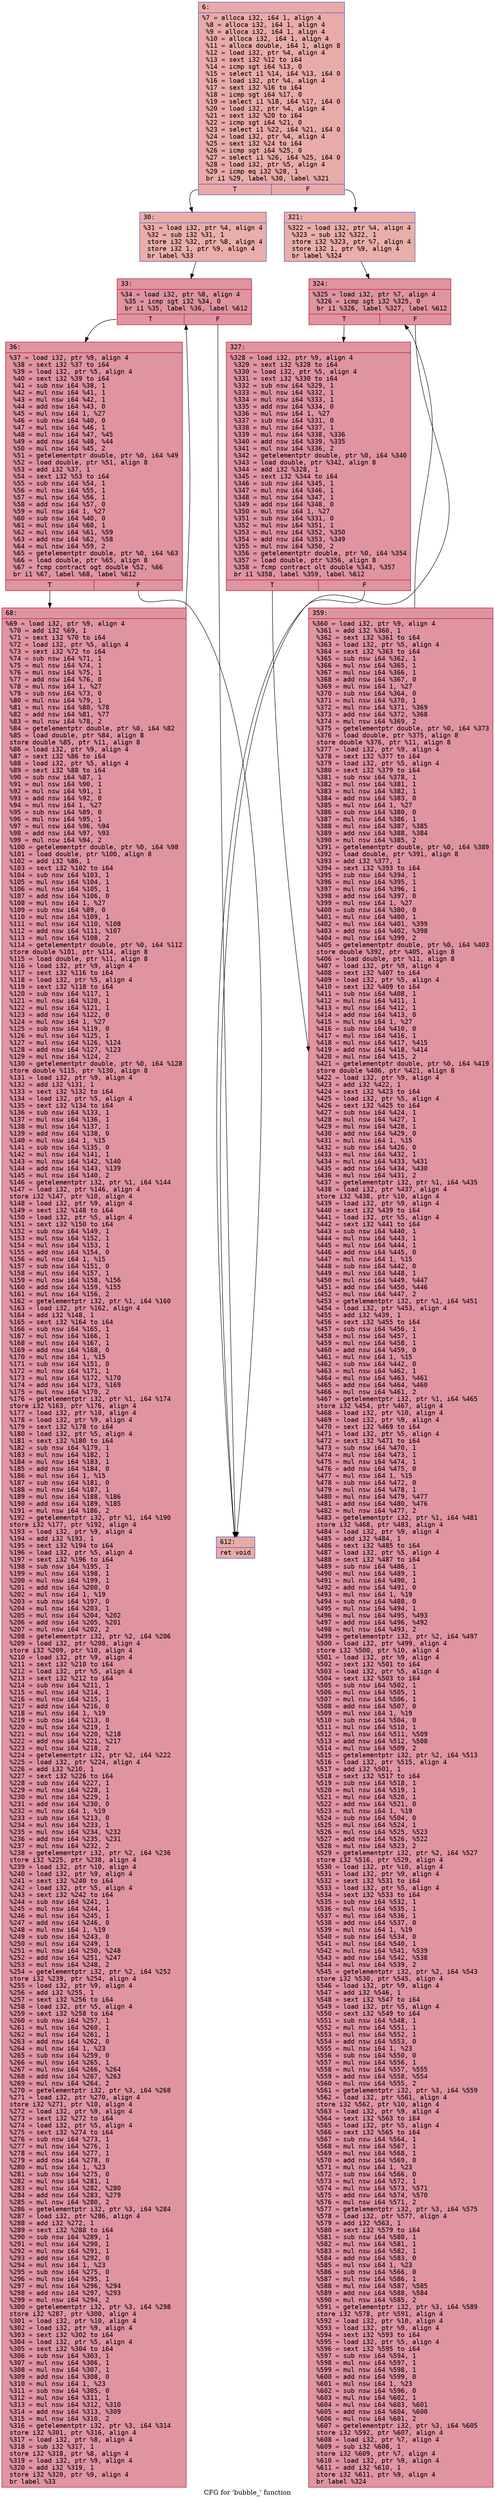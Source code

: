 digraph "CFG for 'bubble_' function" {
	label="CFG for 'bubble_' function";

	Node0x559626e2df50 [shape=record,color="#3d50c3ff", style=filled, fillcolor="#cc403a70" fontname="Courier",label="{6:\l|  %7 = alloca i32, i64 1, align 4\l  %8 = alloca i32, i64 1, align 4\l  %9 = alloca i32, i64 1, align 4\l  %10 = alloca i32, i64 1, align 4\l  %11 = alloca double, i64 1, align 8\l  %12 = load i32, ptr %4, align 4\l  %13 = sext i32 %12 to i64\l  %14 = icmp sgt i64 %13, 0\l  %15 = select i1 %14, i64 %13, i64 0\l  %16 = load i32, ptr %4, align 4\l  %17 = sext i32 %16 to i64\l  %18 = icmp sgt i64 %17, 0\l  %19 = select i1 %18, i64 %17, i64 0\l  %20 = load i32, ptr %4, align 4\l  %21 = sext i32 %20 to i64\l  %22 = icmp sgt i64 %21, 0\l  %23 = select i1 %22, i64 %21, i64 0\l  %24 = load i32, ptr %4, align 4\l  %25 = sext i32 %24 to i64\l  %26 = icmp sgt i64 %25, 0\l  %27 = select i1 %26, i64 %25, i64 0\l  %28 = load i32, ptr %5, align 4\l  %29 = icmp eq i32 %28, 1\l  br i1 %29, label %30, label %321\l|{<s0>T|<s1>F}}"];
	Node0x559626e2df50:s0 -> Node0x559626e2ed50[tooltip="6 -> 30\nProbability 50.00%" ];
	Node0x559626e2df50:s1 -> Node0x559626e2eda0[tooltip="6 -> 321\nProbability 50.00%" ];
	Node0x559626e2ed50 [shape=record,color="#3d50c3ff", style=filled, fillcolor="#d0473d70" fontname="Courier",label="{30:\l|  %31 = load i32, ptr %4, align 4\l  %32 = sub i32 %31, 1\l  store i32 %32, ptr %8, align 4\l  store i32 1, ptr %9, align 4\l  br label %33\l}"];
	Node0x559626e2ed50 -> Node0x559626e2f0f0[tooltip="30 -> 33\nProbability 100.00%" ];
	Node0x559626e2f0f0 [shape=record,color="#b70d28ff", style=filled, fillcolor="#b70d2870" fontname="Courier",label="{33:\l|  %34 = load i32, ptr %8, align 4\l  %35 = icmp sgt i32 %34, 0\l  br i1 %35, label %36, label %612\l|{<s0>T|<s1>F}}"];
	Node0x559626e2f0f0:s0 -> Node0x559626e2f2c0[tooltip="33 -> 36\nProbability 96.88%" ];
	Node0x559626e2f0f0:s1 -> Node0x559626e2f310[tooltip="33 -> 612\nProbability 3.12%" ];
	Node0x559626e2f2c0 [shape=record,color="#b70d28ff", style=filled, fillcolor="#b70d2870" fontname="Courier",label="{36:\l|  %37 = load i32, ptr %9, align 4\l  %38 = sext i32 %37 to i64\l  %39 = load i32, ptr %5, align 4\l  %40 = sext i32 %39 to i64\l  %41 = sub nsw i64 %38, 1\l  %42 = mul nsw i64 %41, 1\l  %43 = mul nsw i64 %42, 1\l  %44 = add nsw i64 %43, 0\l  %45 = mul nsw i64 1, %27\l  %46 = sub nsw i64 %40, 0\l  %47 = mul nsw i64 %46, 1\l  %48 = mul nsw i64 %47, %45\l  %49 = add nsw i64 %48, %44\l  %50 = mul nsw i64 %45, 2\l  %51 = getelementptr double, ptr %0, i64 %49\l  %52 = load double, ptr %51, align 8\l  %53 = add i32 %37, 1\l  %54 = sext i32 %53 to i64\l  %55 = sub nsw i64 %54, 1\l  %56 = mul nsw i64 %55, 1\l  %57 = mul nsw i64 %56, 1\l  %58 = add nsw i64 %57, 0\l  %59 = mul nsw i64 1, %27\l  %60 = sub nsw i64 %40, 0\l  %61 = mul nsw i64 %60, 1\l  %62 = mul nsw i64 %61, %59\l  %63 = add nsw i64 %62, %58\l  %64 = mul nsw i64 %59, 2\l  %65 = getelementptr double, ptr %0, i64 %63\l  %66 = load double, ptr %65, align 8\l  %67 = fcmp contract ogt double %52, %66\l  br i1 %67, label %68, label %612\l|{<s0>T|<s1>F}}"];
	Node0x559626e2f2c0:s0 -> Node0x559626e30d10[tooltip="36 -> 68\nProbability 96.88%" ];
	Node0x559626e2f2c0:s1 -> Node0x559626e2f310[tooltip="36 -> 612\nProbability 3.12%" ];
	Node0x559626e30d10 [shape=record,color="#b70d28ff", style=filled, fillcolor="#b70d2870" fontname="Courier",label="{68:\l|  %69 = load i32, ptr %9, align 4\l  %70 = add i32 %69, 1\l  %71 = sext i32 %70 to i64\l  %72 = load i32, ptr %5, align 4\l  %73 = sext i32 %72 to i64\l  %74 = sub nsw i64 %71, 1\l  %75 = mul nsw i64 %74, 1\l  %76 = mul nsw i64 %75, 1\l  %77 = add nsw i64 %76, 0\l  %78 = mul nsw i64 1, %27\l  %79 = sub nsw i64 %73, 0\l  %80 = mul nsw i64 %79, 1\l  %81 = mul nsw i64 %80, %78\l  %82 = add nsw i64 %81, %77\l  %83 = mul nsw i64 %78, 2\l  %84 = getelementptr double, ptr %0, i64 %82\l  %85 = load double, ptr %84, align 8\l  store double %85, ptr %11, align 8\l  %86 = load i32, ptr %9, align 4\l  %87 = sext i32 %86 to i64\l  %88 = load i32, ptr %5, align 4\l  %89 = sext i32 %88 to i64\l  %90 = sub nsw i64 %87, 1\l  %91 = mul nsw i64 %90, 1\l  %92 = mul nsw i64 %91, 1\l  %93 = add nsw i64 %92, 0\l  %94 = mul nsw i64 1, %27\l  %95 = sub nsw i64 %89, 0\l  %96 = mul nsw i64 %95, 1\l  %97 = mul nsw i64 %96, %94\l  %98 = add nsw i64 %97, %93\l  %99 = mul nsw i64 %94, 2\l  %100 = getelementptr double, ptr %0, i64 %98\l  %101 = load double, ptr %100, align 8\l  %102 = add i32 %86, 1\l  %103 = sext i32 %102 to i64\l  %104 = sub nsw i64 %103, 1\l  %105 = mul nsw i64 %104, 1\l  %106 = mul nsw i64 %105, 1\l  %107 = add nsw i64 %106, 0\l  %108 = mul nsw i64 1, %27\l  %109 = sub nsw i64 %89, 0\l  %110 = mul nsw i64 %109, 1\l  %111 = mul nsw i64 %110, %108\l  %112 = add nsw i64 %111, %107\l  %113 = mul nsw i64 %108, 2\l  %114 = getelementptr double, ptr %0, i64 %112\l  store double %101, ptr %114, align 8\l  %115 = load double, ptr %11, align 8\l  %116 = load i32, ptr %9, align 4\l  %117 = sext i32 %116 to i64\l  %118 = load i32, ptr %5, align 4\l  %119 = sext i32 %118 to i64\l  %120 = sub nsw i64 %117, 1\l  %121 = mul nsw i64 %120, 1\l  %122 = mul nsw i64 %121, 1\l  %123 = add nsw i64 %122, 0\l  %124 = mul nsw i64 1, %27\l  %125 = sub nsw i64 %119, 0\l  %126 = mul nsw i64 %125, 1\l  %127 = mul nsw i64 %126, %124\l  %128 = add nsw i64 %127, %123\l  %129 = mul nsw i64 %124, 2\l  %130 = getelementptr double, ptr %0, i64 %128\l  store double %115, ptr %130, align 8\l  %131 = load i32, ptr %9, align 4\l  %132 = add i32 %131, 1\l  %133 = sext i32 %132 to i64\l  %134 = load i32, ptr %5, align 4\l  %135 = sext i32 %134 to i64\l  %136 = sub nsw i64 %133, 1\l  %137 = mul nsw i64 %136, 1\l  %138 = mul nsw i64 %137, 1\l  %139 = add nsw i64 %138, 0\l  %140 = mul nsw i64 1, %15\l  %141 = sub nsw i64 %135, 0\l  %142 = mul nsw i64 %141, 1\l  %143 = mul nsw i64 %142, %140\l  %144 = add nsw i64 %143, %139\l  %145 = mul nsw i64 %140, 2\l  %146 = getelementptr i32, ptr %1, i64 %144\l  %147 = load i32, ptr %146, align 4\l  store i32 %147, ptr %10, align 4\l  %148 = load i32, ptr %9, align 4\l  %149 = sext i32 %148 to i64\l  %150 = load i32, ptr %5, align 4\l  %151 = sext i32 %150 to i64\l  %152 = sub nsw i64 %149, 1\l  %153 = mul nsw i64 %152, 1\l  %154 = mul nsw i64 %153, 1\l  %155 = add nsw i64 %154, 0\l  %156 = mul nsw i64 1, %15\l  %157 = sub nsw i64 %151, 0\l  %158 = mul nsw i64 %157, 1\l  %159 = mul nsw i64 %158, %156\l  %160 = add nsw i64 %159, %155\l  %161 = mul nsw i64 %156, 2\l  %162 = getelementptr i32, ptr %1, i64 %160\l  %163 = load i32, ptr %162, align 4\l  %164 = add i32 %148, 1\l  %165 = sext i32 %164 to i64\l  %166 = sub nsw i64 %165, 1\l  %167 = mul nsw i64 %166, 1\l  %168 = mul nsw i64 %167, 1\l  %169 = add nsw i64 %168, 0\l  %170 = mul nsw i64 1, %15\l  %171 = sub nsw i64 %151, 0\l  %172 = mul nsw i64 %171, 1\l  %173 = mul nsw i64 %172, %170\l  %174 = add nsw i64 %173, %169\l  %175 = mul nsw i64 %170, 2\l  %176 = getelementptr i32, ptr %1, i64 %174\l  store i32 %163, ptr %176, align 4\l  %177 = load i32, ptr %10, align 4\l  %178 = load i32, ptr %9, align 4\l  %179 = sext i32 %178 to i64\l  %180 = load i32, ptr %5, align 4\l  %181 = sext i32 %180 to i64\l  %182 = sub nsw i64 %179, 1\l  %183 = mul nsw i64 %182, 1\l  %184 = mul nsw i64 %183, 1\l  %185 = add nsw i64 %184, 0\l  %186 = mul nsw i64 1, %15\l  %187 = sub nsw i64 %181, 0\l  %188 = mul nsw i64 %187, 1\l  %189 = mul nsw i64 %188, %186\l  %190 = add nsw i64 %189, %185\l  %191 = mul nsw i64 %186, 2\l  %192 = getelementptr i32, ptr %1, i64 %190\l  store i32 %177, ptr %192, align 4\l  %193 = load i32, ptr %9, align 4\l  %194 = add i32 %193, 1\l  %195 = sext i32 %194 to i64\l  %196 = load i32, ptr %5, align 4\l  %197 = sext i32 %196 to i64\l  %198 = sub nsw i64 %195, 1\l  %199 = mul nsw i64 %198, 1\l  %200 = mul nsw i64 %199, 1\l  %201 = add nsw i64 %200, 0\l  %202 = mul nsw i64 1, %19\l  %203 = sub nsw i64 %197, 0\l  %204 = mul nsw i64 %203, 1\l  %205 = mul nsw i64 %204, %202\l  %206 = add nsw i64 %205, %201\l  %207 = mul nsw i64 %202, 2\l  %208 = getelementptr i32, ptr %2, i64 %206\l  %209 = load i32, ptr %208, align 4\l  store i32 %209, ptr %10, align 4\l  %210 = load i32, ptr %9, align 4\l  %211 = sext i32 %210 to i64\l  %212 = load i32, ptr %5, align 4\l  %213 = sext i32 %212 to i64\l  %214 = sub nsw i64 %211, 1\l  %215 = mul nsw i64 %214, 1\l  %216 = mul nsw i64 %215, 1\l  %217 = add nsw i64 %216, 0\l  %218 = mul nsw i64 1, %19\l  %219 = sub nsw i64 %213, 0\l  %220 = mul nsw i64 %219, 1\l  %221 = mul nsw i64 %220, %218\l  %222 = add nsw i64 %221, %217\l  %223 = mul nsw i64 %218, 2\l  %224 = getelementptr i32, ptr %2, i64 %222\l  %225 = load i32, ptr %224, align 4\l  %226 = add i32 %210, 1\l  %227 = sext i32 %226 to i64\l  %228 = sub nsw i64 %227, 1\l  %229 = mul nsw i64 %228, 1\l  %230 = mul nsw i64 %229, 1\l  %231 = add nsw i64 %230, 0\l  %232 = mul nsw i64 1, %19\l  %233 = sub nsw i64 %213, 0\l  %234 = mul nsw i64 %233, 1\l  %235 = mul nsw i64 %234, %232\l  %236 = add nsw i64 %235, %231\l  %237 = mul nsw i64 %232, 2\l  %238 = getelementptr i32, ptr %2, i64 %236\l  store i32 %225, ptr %238, align 4\l  %239 = load i32, ptr %10, align 4\l  %240 = load i32, ptr %9, align 4\l  %241 = sext i32 %240 to i64\l  %242 = load i32, ptr %5, align 4\l  %243 = sext i32 %242 to i64\l  %244 = sub nsw i64 %241, 1\l  %245 = mul nsw i64 %244, 1\l  %246 = mul nsw i64 %245, 1\l  %247 = add nsw i64 %246, 0\l  %248 = mul nsw i64 1, %19\l  %249 = sub nsw i64 %243, 0\l  %250 = mul nsw i64 %249, 1\l  %251 = mul nsw i64 %250, %248\l  %252 = add nsw i64 %251, %247\l  %253 = mul nsw i64 %248, 2\l  %254 = getelementptr i32, ptr %2, i64 %252\l  store i32 %239, ptr %254, align 4\l  %255 = load i32, ptr %9, align 4\l  %256 = add i32 %255, 1\l  %257 = sext i32 %256 to i64\l  %258 = load i32, ptr %5, align 4\l  %259 = sext i32 %258 to i64\l  %260 = sub nsw i64 %257, 1\l  %261 = mul nsw i64 %260, 1\l  %262 = mul nsw i64 %261, 1\l  %263 = add nsw i64 %262, 0\l  %264 = mul nsw i64 1, %23\l  %265 = sub nsw i64 %259, 0\l  %266 = mul nsw i64 %265, 1\l  %267 = mul nsw i64 %266, %264\l  %268 = add nsw i64 %267, %263\l  %269 = mul nsw i64 %264, 2\l  %270 = getelementptr i32, ptr %3, i64 %268\l  %271 = load i32, ptr %270, align 4\l  store i32 %271, ptr %10, align 4\l  %272 = load i32, ptr %9, align 4\l  %273 = sext i32 %272 to i64\l  %274 = load i32, ptr %5, align 4\l  %275 = sext i32 %274 to i64\l  %276 = sub nsw i64 %273, 1\l  %277 = mul nsw i64 %276, 1\l  %278 = mul nsw i64 %277, 1\l  %279 = add nsw i64 %278, 0\l  %280 = mul nsw i64 1, %23\l  %281 = sub nsw i64 %275, 0\l  %282 = mul nsw i64 %281, 1\l  %283 = mul nsw i64 %282, %280\l  %284 = add nsw i64 %283, %279\l  %285 = mul nsw i64 %280, 2\l  %286 = getelementptr i32, ptr %3, i64 %284\l  %287 = load i32, ptr %286, align 4\l  %288 = add i32 %272, 1\l  %289 = sext i32 %288 to i64\l  %290 = sub nsw i64 %289, 1\l  %291 = mul nsw i64 %290, 1\l  %292 = mul nsw i64 %291, 1\l  %293 = add nsw i64 %292, 0\l  %294 = mul nsw i64 1, %23\l  %295 = sub nsw i64 %275, 0\l  %296 = mul nsw i64 %295, 1\l  %297 = mul nsw i64 %296, %294\l  %298 = add nsw i64 %297, %293\l  %299 = mul nsw i64 %294, 2\l  %300 = getelementptr i32, ptr %3, i64 %298\l  store i32 %287, ptr %300, align 4\l  %301 = load i32, ptr %10, align 4\l  %302 = load i32, ptr %9, align 4\l  %303 = sext i32 %302 to i64\l  %304 = load i32, ptr %5, align 4\l  %305 = sext i32 %304 to i64\l  %306 = sub nsw i64 %303, 1\l  %307 = mul nsw i64 %306, 1\l  %308 = mul nsw i64 %307, 1\l  %309 = add nsw i64 %308, 0\l  %310 = mul nsw i64 1, %23\l  %311 = sub nsw i64 %305, 0\l  %312 = mul nsw i64 %311, 1\l  %313 = mul nsw i64 %312, %310\l  %314 = add nsw i64 %313, %309\l  %315 = mul nsw i64 %310, 2\l  %316 = getelementptr i32, ptr %3, i64 %314\l  store i32 %301, ptr %316, align 4\l  %317 = load i32, ptr %8, align 4\l  %318 = sub i32 %317, 1\l  store i32 %318, ptr %8, align 4\l  %319 = load i32, ptr %9, align 4\l  %320 = add i32 %319, 1\l  store i32 %320, ptr %9, align 4\l  br label %33\l}"];
	Node0x559626e30d10 -> Node0x559626e2f0f0[tooltip="68 -> 33\nProbability 100.00%" ];
	Node0x559626e2eda0 [shape=record,color="#3d50c3ff", style=filled, fillcolor="#d0473d70" fontname="Courier",label="{321:\l|  %322 = load i32, ptr %4, align 4\l  %323 = sub i32 %322, 1\l  store i32 %323, ptr %7, align 4\l  store i32 1, ptr %9, align 4\l  br label %324\l}"];
	Node0x559626e2eda0 -> Node0x559626e301a0[tooltip="321 -> 324\nProbability 100.00%" ];
	Node0x559626e301a0 [shape=record,color="#b70d28ff", style=filled, fillcolor="#b70d2870" fontname="Courier",label="{324:\l|  %325 = load i32, ptr %7, align 4\l  %326 = icmp sgt i32 %325, 0\l  br i1 %326, label %327, label %612\l|{<s0>T|<s1>F}}"];
	Node0x559626e301a0:s0 -> Node0x559626e32ce0[tooltip="324 -> 327\nProbability 96.88%" ];
	Node0x559626e301a0:s1 -> Node0x559626e2f310[tooltip="324 -> 612\nProbability 3.12%" ];
	Node0x559626e32ce0 [shape=record,color="#b70d28ff", style=filled, fillcolor="#b70d2870" fontname="Courier",label="{327:\l|  %328 = load i32, ptr %9, align 4\l  %329 = sext i32 %328 to i64\l  %330 = load i32, ptr %5, align 4\l  %331 = sext i32 %330 to i64\l  %332 = sub nsw i64 %329, 1\l  %333 = mul nsw i64 %332, 1\l  %334 = mul nsw i64 %333, 1\l  %335 = add nsw i64 %334, 0\l  %336 = mul nsw i64 1, %27\l  %337 = sub nsw i64 %331, 0\l  %338 = mul nsw i64 %337, 1\l  %339 = mul nsw i64 %338, %336\l  %340 = add nsw i64 %339, %335\l  %341 = mul nsw i64 %336, 2\l  %342 = getelementptr double, ptr %0, i64 %340\l  %343 = load double, ptr %342, align 8\l  %344 = add i32 %328, 1\l  %345 = sext i32 %344 to i64\l  %346 = sub nsw i64 %345, 1\l  %347 = mul nsw i64 %346, 1\l  %348 = mul nsw i64 %347, 1\l  %349 = add nsw i64 %348, 0\l  %350 = mul nsw i64 1, %27\l  %351 = sub nsw i64 %331, 0\l  %352 = mul nsw i64 %351, 1\l  %353 = mul nsw i64 %352, %350\l  %354 = add nsw i64 %353, %349\l  %355 = mul nsw i64 %350, 2\l  %356 = getelementptr double, ptr %0, i64 %354\l  %357 = load double, ptr %356, align 8\l  %358 = fcmp contract olt double %343, %357\l  br i1 %358, label %359, label %612\l|{<s0>T|<s1>F}}"];
	Node0x559626e32ce0:s0 -> Node0x559626e3ce30[tooltip="327 -> 359\nProbability 96.88%" ];
	Node0x559626e32ce0:s1 -> Node0x559626e2f310[tooltip="327 -> 612\nProbability 3.12%" ];
	Node0x559626e3ce30 [shape=record,color="#b70d28ff", style=filled, fillcolor="#b70d2870" fontname="Courier",label="{359:\l|  %360 = load i32, ptr %9, align 4\l  %361 = add i32 %360, 1\l  %362 = sext i32 %361 to i64\l  %363 = load i32, ptr %5, align 4\l  %364 = sext i32 %363 to i64\l  %365 = sub nsw i64 %362, 1\l  %366 = mul nsw i64 %365, 1\l  %367 = mul nsw i64 %366, 1\l  %368 = add nsw i64 %367, 0\l  %369 = mul nsw i64 1, %27\l  %370 = sub nsw i64 %364, 0\l  %371 = mul nsw i64 %370, 1\l  %372 = mul nsw i64 %371, %369\l  %373 = add nsw i64 %372, %368\l  %374 = mul nsw i64 %369, 2\l  %375 = getelementptr double, ptr %0, i64 %373\l  %376 = load double, ptr %375, align 8\l  store double %376, ptr %11, align 8\l  %377 = load i32, ptr %9, align 4\l  %378 = sext i32 %377 to i64\l  %379 = load i32, ptr %5, align 4\l  %380 = sext i32 %379 to i64\l  %381 = sub nsw i64 %378, 1\l  %382 = mul nsw i64 %381, 1\l  %383 = mul nsw i64 %382, 1\l  %384 = add nsw i64 %383, 0\l  %385 = mul nsw i64 1, %27\l  %386 = sub nsw i64 %380, 0\l  %387 = mul nsw i64 %386, 1\l  %388 = mul nsw i64 %387, %385\l  %389 = add nsw i64 %388, %384\l  %390 = mul nsw i64 %385, 2\l  %391 = getelementptr double, ptr %0, i64 %389\l  %392 = load double, ptr %391, align 8\l  %393 = add i32 %377, 1\l  %394 = sext i32 %393 to i64\l  %395 = sub nsw i64 %394, 1\l  %396 = mul nsw i64 %395, 1\l  %397 = mul nsw i64 %396, 1\l  %398 = add nsw i64 %397, 0\l  %399 = mul nsw i64 1, %27\l  %400 = sub nsw i64 %380, 0\l  %401 = mul nsw i64 %400, 1\l  %402 = mul nsw i64 %401, %399\l  %403 = add nsw i64 %402, %398\l  %404 = mul nsw i64 %399, 2\l  %405 = getelementptr double, ptr %0, i64 %403\l  store double %392, ptr %405, align 8\l  %406 = load double, ptr %11, align 8\l  %407 = load i32, ptr %9, align 4\l  %408 = sext i32 %407 to i64\l  %409 = load i32, ptr %5, align 4\l  %410 = sext i32 %409 to i64\l  %411 = sub nsw i64 %408, 1\l  %412 = mul nsw i64 %411, 1\l  %413 = mul nsw i64 %412, 1\l  %414 = add nsw i64 %413, 0\l  %415 = mul nsw i64 1, %27\l  %416 = sub nsw i64 %410, 0\l  %417 = mul nsw i64 %416, 1\l  %418 = mul nsw i64 %417, %415\l  %419 = add nsw i64 %418, %414\l  %420 = mul nsw i64 %415, 2\l  %421 = getelementptr double, ptr %0, i64 %419\l  store double %406, ptr %421, align 8\l  %422 = load i32, ptr %9, align 4\l  %423 = add i32 %422, 1\l  %424 = sext i32 %423 to i64\l  %425 = load i32, ptr %5, align 4\l  %426 = sext i32 %425 to i64\l  %427 = sub nsw i64 %424, 1\l  %428 = mul nsw i64 %427, 1\l  %429 = mul nsw i64 %428, 1\l  %430 = add nsw i64 %429, 0\l  %431 = mul nsw i64 1, %15\l  %432 = sub nsw i64 %426, 0\l  %433 = mul nsw i64 %432, 1\l  %434 = mul nsw i64 %433, %431\l  %435 = add nsw i64 %434, %430\l  %436 = mul nsw i64 %431, 2\l  %437 = getelementptr i32, ptr %1, i64 %435\l  %438 = load i32, ptr %437, align 4\l  store i32 %438, ptr %10, align 4\l  %439 = load i32, ptr %9, align 4\l  %440 = sext i32 %439 to i64\l  %441 = load i32, ptr %5, align 4\l  %442 = sext i32 %441 to i64\l  %443 = sub nsw i64 %440, 1\l  %444 = mul nsw i64 %443, 1\l  %445 = mul nsw i64 %444, 1\l  %446 = add nsw i64 %445, 0\l  %447 = mul nsw i64 1, %15\l  %448 = sub nsw i64 %442, 0\l  %449 = mul nsw i64 %448, 1\l  %450 = mul nsw i64 %449, %447\l  %451 = add nsw i64 %450, %446\l  %452 = mul nsw i64 %447, 2\l  %453 = getelementptr i32, ptr %1, i64 %451\l  %454 = load i32, ptr %453, align 4\l  %455 = add i32 %439, 1\l  %456 = sext i32 %455 to i64\l  %457 = sub nsw i64 %456, 1\l  %458 = mul nsw i64 %457, 1\l  %459 = mul nsw i64 %458, 1\l  %460 = add nsw i64 %459, 0\l  %461 = mul nsw i64 1, %15\l  %462 = sub nsw i64 %442, 0\l  %463 = mul nsw i64 %462, 1\l  %464 = mul nsw i64 %463, %461\l  %465 = add nsw i64 %464, %460\l  %466 = mul nsw i64 %461, 2\l  %467 = getelementptr i32, ptr %1, i64 %465\l  store i32 %454, ptr %467, align 4\l  %468 = load i32, ptr %10, align 4\l  %469 = load i32, ptr %9, align 4\l  %470 = sext i32 %469 to i64\l  %471 = load i32, ptr %5, align 4\l  %472 = sext i32 %471 to i64\l  %473 = sub nsw i64 %470, 1\l  %474 = mul nsw i64 %473, 1\l  %475 = mul nsw i64 %474, 1\l  %476 = add nsw i64 %475, 0\l  %477 = mul nsw i64 1, %15\l  %478 = sub nsw i64 %472, 0\l  %479 = mul nsw i64 %478, 1\l  %480 = mul nsw i64 %479, %477\l  %481 = add nsw i64 %480, %476\l  %482 = mul nsw i64 %477, 2\l  %483 = getelementptr i32, ptr %1, i64 %481\l  store i32 %468, ptr %483, align 4\l  %484 = load i32, ptr %9, align 4\l  %485 = add i32 %484, 1\l  %486 = sext i32 %485 to i64\l  %487 = load i32, ptr %5, align 4\l  %488 = sext i32 %487 to i64\l  %489 = sub nsw i64 %486, 1\l  %490 = mul nsw i64 %489, 1\l  %491 = mul nsw i64 %490, 1\l  %492 = add nsw i64 %491, 0\l  %493 = mul nsw i64 1, %19\l  %494 = sub nsw i64 %488, 0\l  %495 = mul nsw i64 %494, 1\l  %496 = mul nsw i64 %495, %493\l  %497 = add nsw i64 %496, %492\l  %498 = mul nsw i64 %493, 2\l  %499 = getelementptr i32, ptr %2, i64 %497\l  %500 = load i32, ptr %499, align 4\l  store i32 %500, ptr %10, align 4\l  %501 = load i32, ptr %9, align 4\l  %502 = sext i32 %501 to i64\l  %503 = load i32, ptr %5, align 4\l  %504 = sext i32 %503 to i64\l  %505 = sub nsw i64 %502, 1\l  %506 = mul nsw i64 %505, 1\l  %507 = mul nsw i64 %506, 1\l  %508 = add nsw i64 %507, 0\l  %509 = mul nsw i64 1, %19\l  %510 = sub nsw i64 %504, 0\l  %511 = mul nsw i64 %510, 1\l  %512 = mul nsw i64 %511, %509\l  %513 = add nsw i64 %512, %508\l  %514 = mul nsw i64 %509, 2\l  %515 = getelementptr i32, ptr %2, i64 %513\l  %516 = load i32, ptr %515, align 4\l  %517 = add i32 %501, 1\l  %518 = sext i32 %517 to i64\l  %519 = sub nsw i64 %518, 1\l  %520 = mul nsw i64 %519, 1\l  %521 = mul nsw i64 %520, 1\l  %522 = add nsw i64 %521, 0\l  %523 = mul nsw i64 1, %19\l  %524 = sub nsw i64 %504, 0\l  %525 = mul nsw i64 %524, 1\l  %526 = mul nsw i64 %525, %523\l  %527 = add nsw i64 %526, %522\l  %528 = mul nsw i64 %523, 2\l  %529 = getelementptr i32, ptr %2, i64 %527\l  store i32 %516, ptr %529, align 4\l  %530 = load i32, ptr %10, align 4\l  %531 = load i32, ptr %9, align 4\l  %532 = sext i32 %531 to i64\l  %533 = load i32, ptr %5, align 4\l  %534 = sext i32 %533 to i64\l  %535 = sub nsw i64 %532, 1\l  %536 = mul nsw i64 %535, 1\l  %537 = mul nsw i64 %536, 1\l  %538 = add nsw i64 %537, 0\l  %539 = mul nsw i64 1, %19\l  %540 = sub nsw i64 %534, 0\l  %541 = mul nsw i64 %540, 1\l  %542 = mul nsw i64 %541, %539\l  %543 = add nsw i64 %542, %538\l  %544 = mul nsw i64 %539, 2\l  %545 = getelementptr i32, ptr %2, i64 %543\l  store i32 %530, ptr %545, align 4\l  %546 = load i32, ptr %9, align 4\l  %547 = add i32 %546, 1\l  %548 = sext i32 %547 to i64\l  %549 = load i32, ptr %5, align 4\l  %550 = sext i32 %549 to i64\l  %551 = sub nsw i64 %548, 1\l  %552 = mul nsw i64 %551, 1\l  %553 = mul nsw i64 %552, 1\l  %554 = add nsw i64 %553, 0\l  %555 = mul nsw i64 1, %23\l  %556 = sub nsw i64 %550, 0\l  %557 = mul nsw i64 %556, 1\l  %558 = mul nsw i64 %557, %555\l  %559 = add nsw i64 %558, %554\l  %560 = mul nsw i64 %555, 2\l  %561 = getelementptr i32, ptr %3, i64 %559\l  %562 = load i32, ptr %561, align 4\l  store i32 %562, ptr %10, align 4\l  %563 = load i32, ptr %9, align 4\l  %564 = sext i32 %563 to i64\l  %565 = load i32, ptr %5, align 4\l  %566 = sext i32 %565 to i64\l  %567 = sub nsw i64 %564, 1\l  %568 = mul nsw i64 %567, 1\l  %569 = mul nsw i64 %568, 1\l  %570 = add nsw i64 %569, 0\l  %571 = mul nsw i64 1, %23\l  %572 = sub nsw i64 %566, 0\l  %573 = mul nsw i64 %572, 1\l  %574 = mul nsw i64 %573, %571\l  %575 = add nsw i64 %574, %570\l  %576 = mul nsw i64 %571, 2\l  %577 = getelementptr i32, ptr %3, i64 %575\l  %578 = load i32, ptr %577, align 4\l  %579 = add i32 %563, 1\l  %580 = sext i32 %579 to i64\l  %581 = sub nsw i64 %580, 1\l  %582 = mul nsw i64 %581, 1\l  %583 = mul nsw i64 %582, 1\l  %584 = add nsw i64 %583, 0\l  %585 = mul nsw i64 1, %23\l  %586 = sub nsw i64 %566, 0\l  %587 = mul nsw i64 %586, 1\l  %588 = mul nsw i64 %587, %585\l  %589 = add nsw i64 %588, %584\l  %590 = mul nsw i64 %585, 2\l  %591 = getelementptr i32, ptr %3, i64 %589\l  store i32 %578, ptr %591, align 4\l  %592 = load i32, ptr %10, align 4\l  %593 = load i32, ptr %9, align 4\l  %594 = sext i32 %593 to i64\l  %595 = load i32, ptr %5, align 4\l  %596 = sext i32 %595 to i64\l  %597 = sub nsw i64 %594, 1\l  %598 = mul nsw i64 %597, 1\l  %599 = mul nsw i64 %598, 1\l  %600 = add nsw i64 %599, 0\l  %601 = mul nsw i64 1, %23\l  %602 = sub nsw i64 %596, 0\l  %603 = mul nsw i64 %602, 1\l  %604 = mul nsw i64 %603, %601\l  %605 = add nsw i64 %604, %600\l  %606 = mul nsw i64 %601, 2\l  %607 = getelementptr i32, ptr %3, i64 %605\l  store i32 %592, ptr %607, align 4\l  %608 = load i32, ptr %7, align 4\l  %609 = sub i32 %608, 1\l  store i32 %609, ptr %7, align 4\l  %610 = load i32, ptr %9, align 4\l  %611 = add i32 %610, 1\l  store i32 %611, ptr %9, align 4\l  br label %324\l}"];
	Node0x559626e3ce30 -> Node0x559626e301a0[tooltip="359 -> 324\nProbability 100.00%" ];
	Node0x559626e2f310 [shape=record,color="#3d50c3ff", style=filled, fillcolor="#cc403a70" fontname="Courier",label="{612:\l|  ret void\l}"];
}
